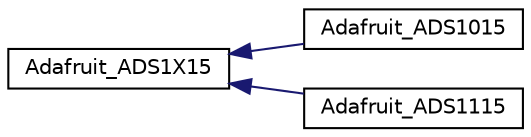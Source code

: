 digraph "Graphical Class Hierarchy"
{
 // LATEX_PDF_SIZE
  edge [fontname="Helvetica",fontsize="10",labelfontname="Helvetica",labelfontsize="10"];
  node [fontname="Helvetica",fontsize="10",shape=record];
  rankdir="LR";
  Node0 [label="Adafruit_ADS1X15",height=0.2,width=0.4,color="black", fillcolor="white", style="filled",URL="$classAdafruit__ADS1X15.html",tooltip="Sensor driver for the Adafruit ADS1X15 ADC breakouts."];
  Node0 -> Node1 [dir="back",color="midnightblue",fontsize="10",style="solid",fontname="Helvetica"];
  Node1 [label="Adafruit_ADS1015",height=0.2,width=0.4,color="black", fillcolor="white", style="filled",URL="$classAdafruit__ADS1015.html",tooltip="Sensor driver for the Adafruit ADS1015 ADC breakout."];
  Node0 -> Node2 [dir="back",color="midnightblue",fontsize="10",style="solid",fontname="Helvetica"];
  Node2 [label="Adafruit_ADS1115",height=0.2,width=0.4,color="black", fillcolor="white", style="filled",URL="$classAdafruit__ADS1115.html",tooltip="Sensor driver for the Adafruit ADS1115 ADC breakout."];
}
